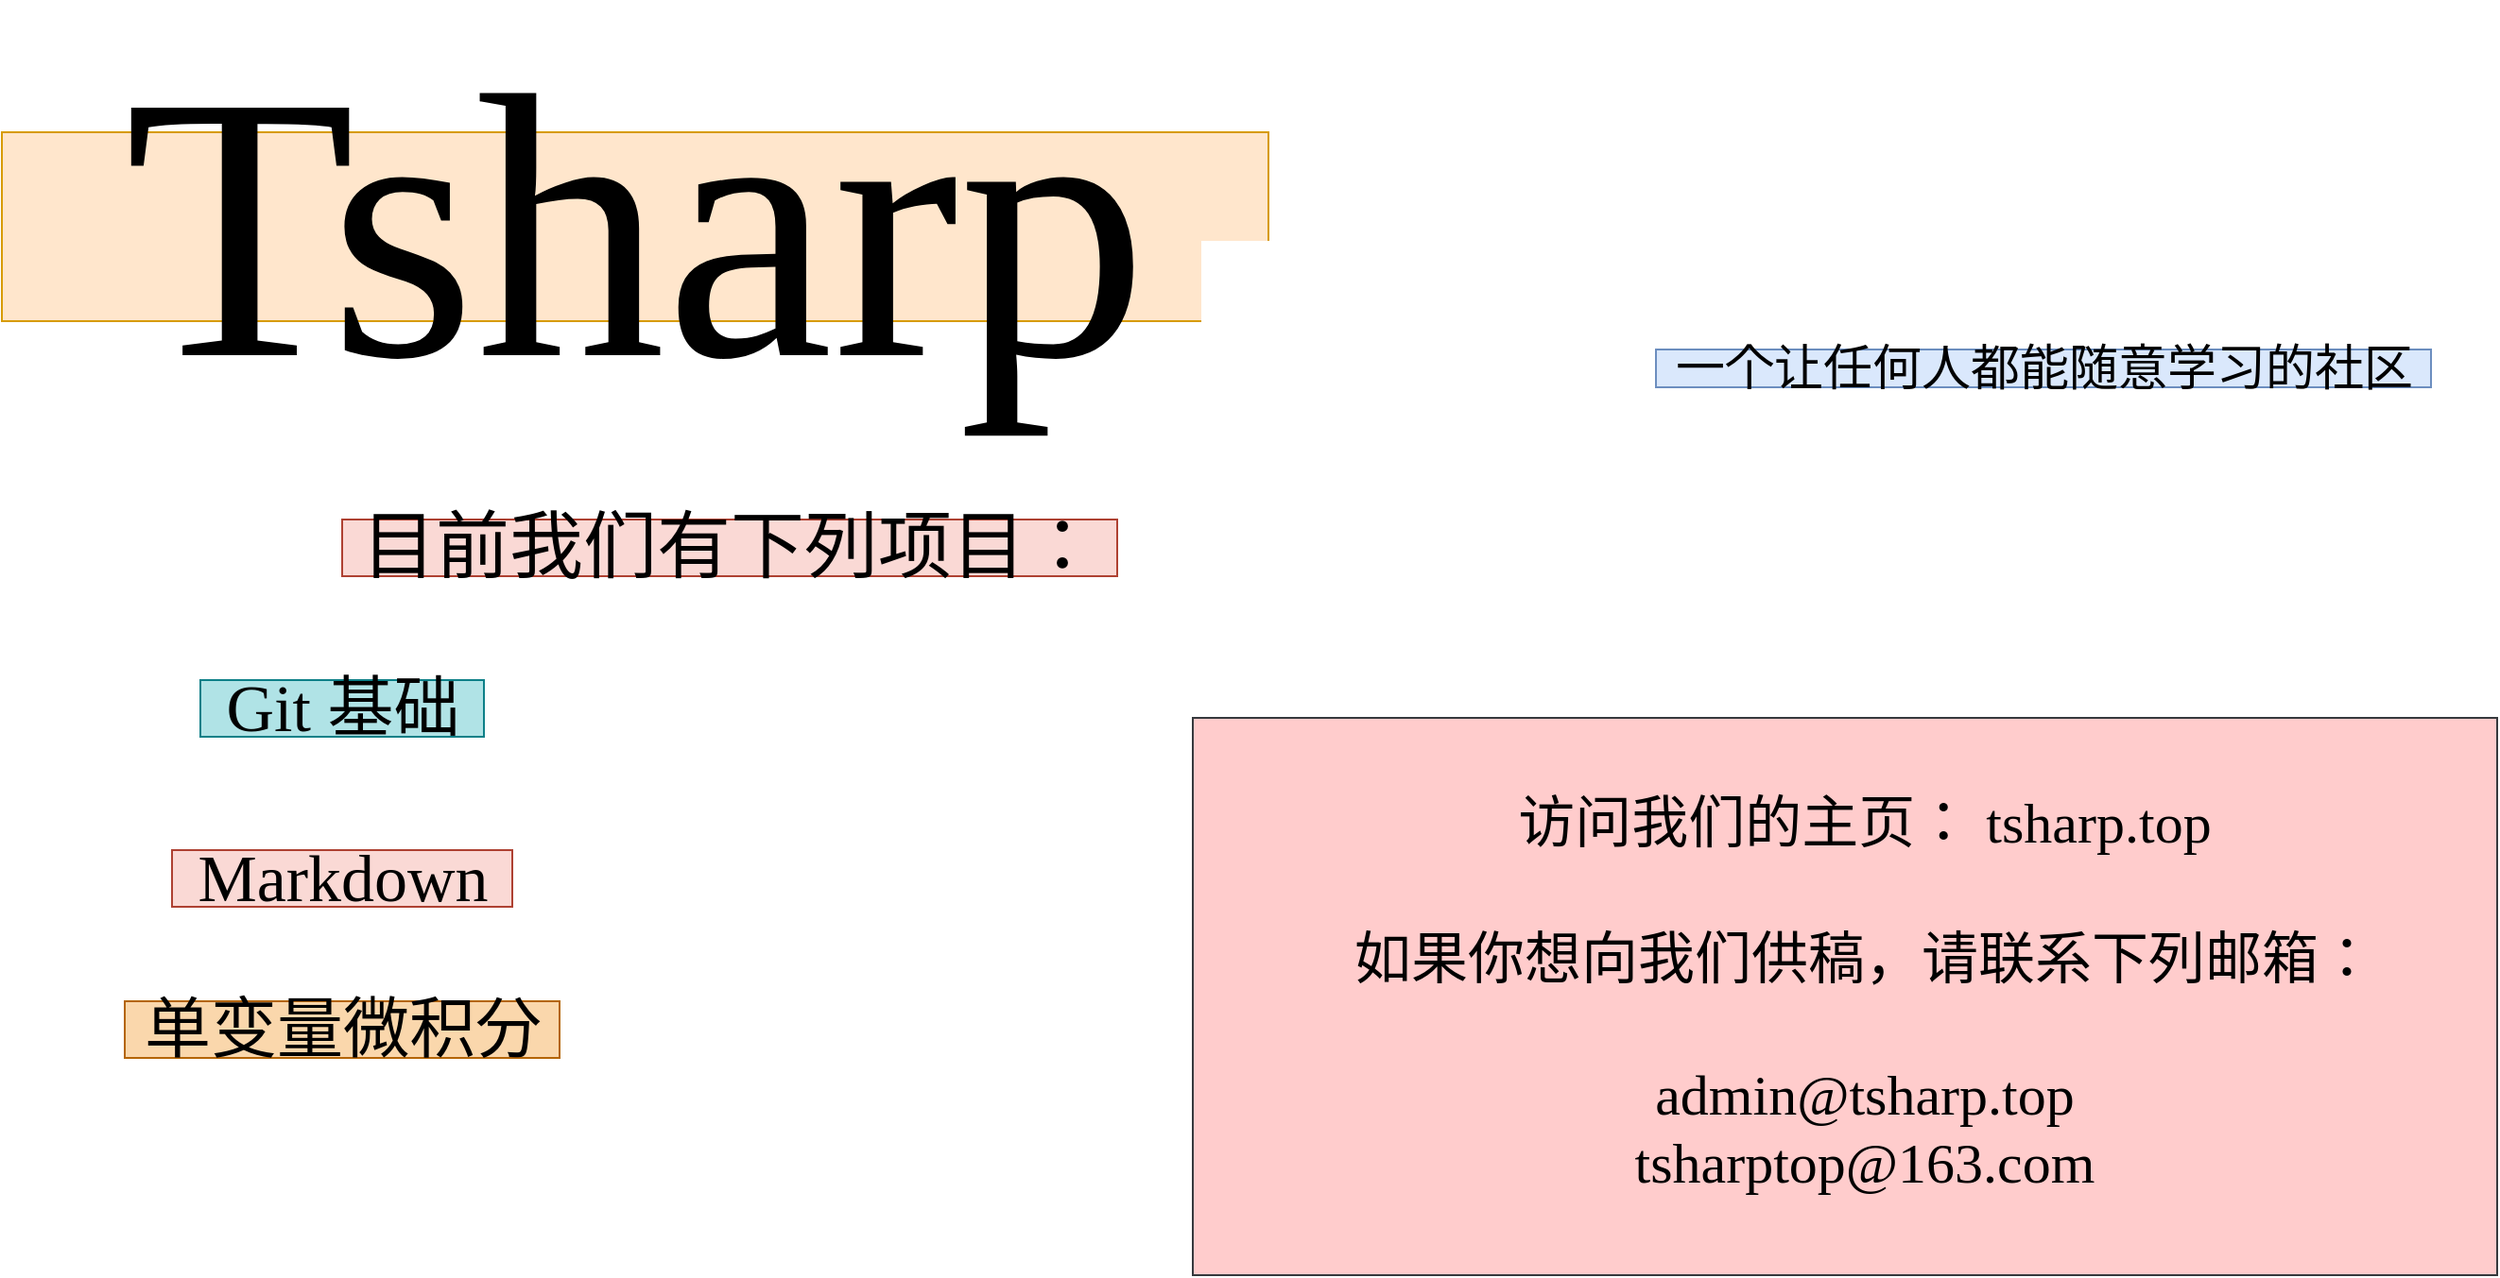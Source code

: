 <mxfile version="13.6.5">
    <diagram id="uKwilG3KA12a6PHzIHJy" name="Page-1">
        <mxGraphModel dx="1261" dy="917" grid="1" gridSize="10" guides="1" tooltips="1" connect="1" arrows="1" fold="1" page="1" pageScale="1" pageWidth="1600" pageHeight="900" math="0" shadow="0">
            <root>
                <mxCell id="0"/>
                <mxCell id="1" parent="0"/>
                <mxCell id="2" value="&lt;font style=&quot;font-size: 200px&quot; face=&quot;Comic Sans MS&quot;&gt;Tsharp&lt;/font&gt;" style="text;html=1;resizable=0;autosize=1;align=center;verticalAlign=middle;points=[];fillColor=#ffe6cc;strokeColor=#d79b00;rounded=0;" parent="1" vertex="1">
                    <mxGeometry x="100" y="170" width="670" height="100" as="geometry"/>
                </mxCell>
                <mxCell id="4" value="&lt;span style=&quot;font-size: 26px&quot;&gt;一个让任何人都能随意学习的社区&lt;/span&gt;" style="text;html=1;resizable=0;autosize=1;align=center;verticalAlign=middle;points=[];fillColor=#dae8fc;strokeColor=#6c8ebf;rounded=0;fontFamily=DengXian Light;" parent="1" vertex="1">
                    <mxGeometry x="975" y="285" width="410" height="20" as="geometry"/>
                </mxCell>
                <mxCell id="5" value="&lt;span style=&quot;font-size: 39px&quot;&gt;&lt;font face=&quot;DengXian Light&quot;&gt;目前我们有下列项目：&lt;/font&gt;&lt;/span&gt;" style="text;html=1;resizable=0;autosize=1;align=center;verticalAlign=middle;points=[];fillColor=#fad9d5;strokeColor=#ae4132;rounded=0;" parent="1" vertex="1">
                    <mxGeometry x="280" y="375" width="410" height="30" as="geometry"/>
                </mxCell>
                <mxCell id="6" value="&lt;font style=&quot;font-size: 35px&quot;&gt;&lt;font face=&quot;Comic Sans MS&quot;&gt;Git&lt;/font&gt;&lt;font face=&quot;DengXian Light&quot;&gt; 基础&lt;/font&gt;&lt;br&gt;&lt;/font&gt;" style="text;html=1;resizable=0;autosize=1;align=center;verticalAlign=middle;points=[];fillColor=#b0e3e6;strokeColor=#0e8088;rounded=0;" parent="1" vertex="1">
                    <mxGeometry x="205" y="460" width="150" height="30" as="geometry"/>
                </mxCell>
                <mxCell id="8" value="&lt;font face=&quot;Comic Sans MS&quot; style=&quot;font-size: 35px&quot;&gt;Markdown&lt;br&gt;&lt;/font&gt;" style="text;html=1;resizable=0;autosize=1;align=center;verticalAlign=middle;points=[];fillColor=#fad9d5;strokeColor=#ae4132;rounded=0;" parent="1" vertex="1">
                    <mxGeometry x="190" y="550" width="180" height="30" as="geometry"/>
                </mxCell>
                <mxCell id="9" value="&lt;font style=&quot;font-size: 35px&quot;&gt;&lt;font face=&quot;DengXian Light&quot;&gt;单变量微积分&lt;/font&gt;&lt;br&gt;&lt;/font&gt;" style="text;html=1;resizable=0;autosize=1;align=center;verticalAlign=middle;points=[];fillColor=#fad7ac;strokeColor=#b46504;rounded=0;" parent="1" vertex="1">
                    <mxGeometry x="165" y="630" width="230" height="30" as="geometry"/>
                </mxCell>
                <mxCell id="10" value="" style="whiteSpace=wrap;html=1;fillColor=#ffcccc;strokeColor=#36393d;" parent="1" vertex="1">
                    <mxGeometry x="730" y="480" width="690" height="295" as="geometry"/>
                </mxCell>
                <mxCell id="11" value="&lt;font style=&quot;font-size: 30px&quot;&gt;&lt;font face=&quot;DengXian Light&quot;&gt;访问我们的主页：&lt;/font&gt;&lt;font face=&quot;Comic Sans MS&quot;&gt; tsharp.top&lt;/font&gt;&lt;br&gt;&lt;br&gt;&lt;font face=&quot;DengXian Light&quot;&gt;如果你想向我们供稿，请联系下列邮箱：&lt;/font&gt;&lt;br&gt;&lt;br&gt;&lt;font face=&quot;Comic Sans MS&quot;&gt;admin@tsharp.top&lt;/font&gt;&lt;br&gt;&lt;font face=&quot;Comic Sans MS&quot;&gt;tsharptop@163.com&lt;/font&gt;&lt;br&gt;&lt;/font&gt;" style="text;html=1;resizable=0;autosize=1;align=center;verticalAlign=middle;points=[];fillColor=none;strokeColor=none;rounded=0;" parent="1" vertex="1">
                    <mxGeometry x="805" y="560" width="560" height="130" as="geometry"/>
                </mxCell>
            </root>
        </mxGraphModel>
    </diagram>
</mxfile>